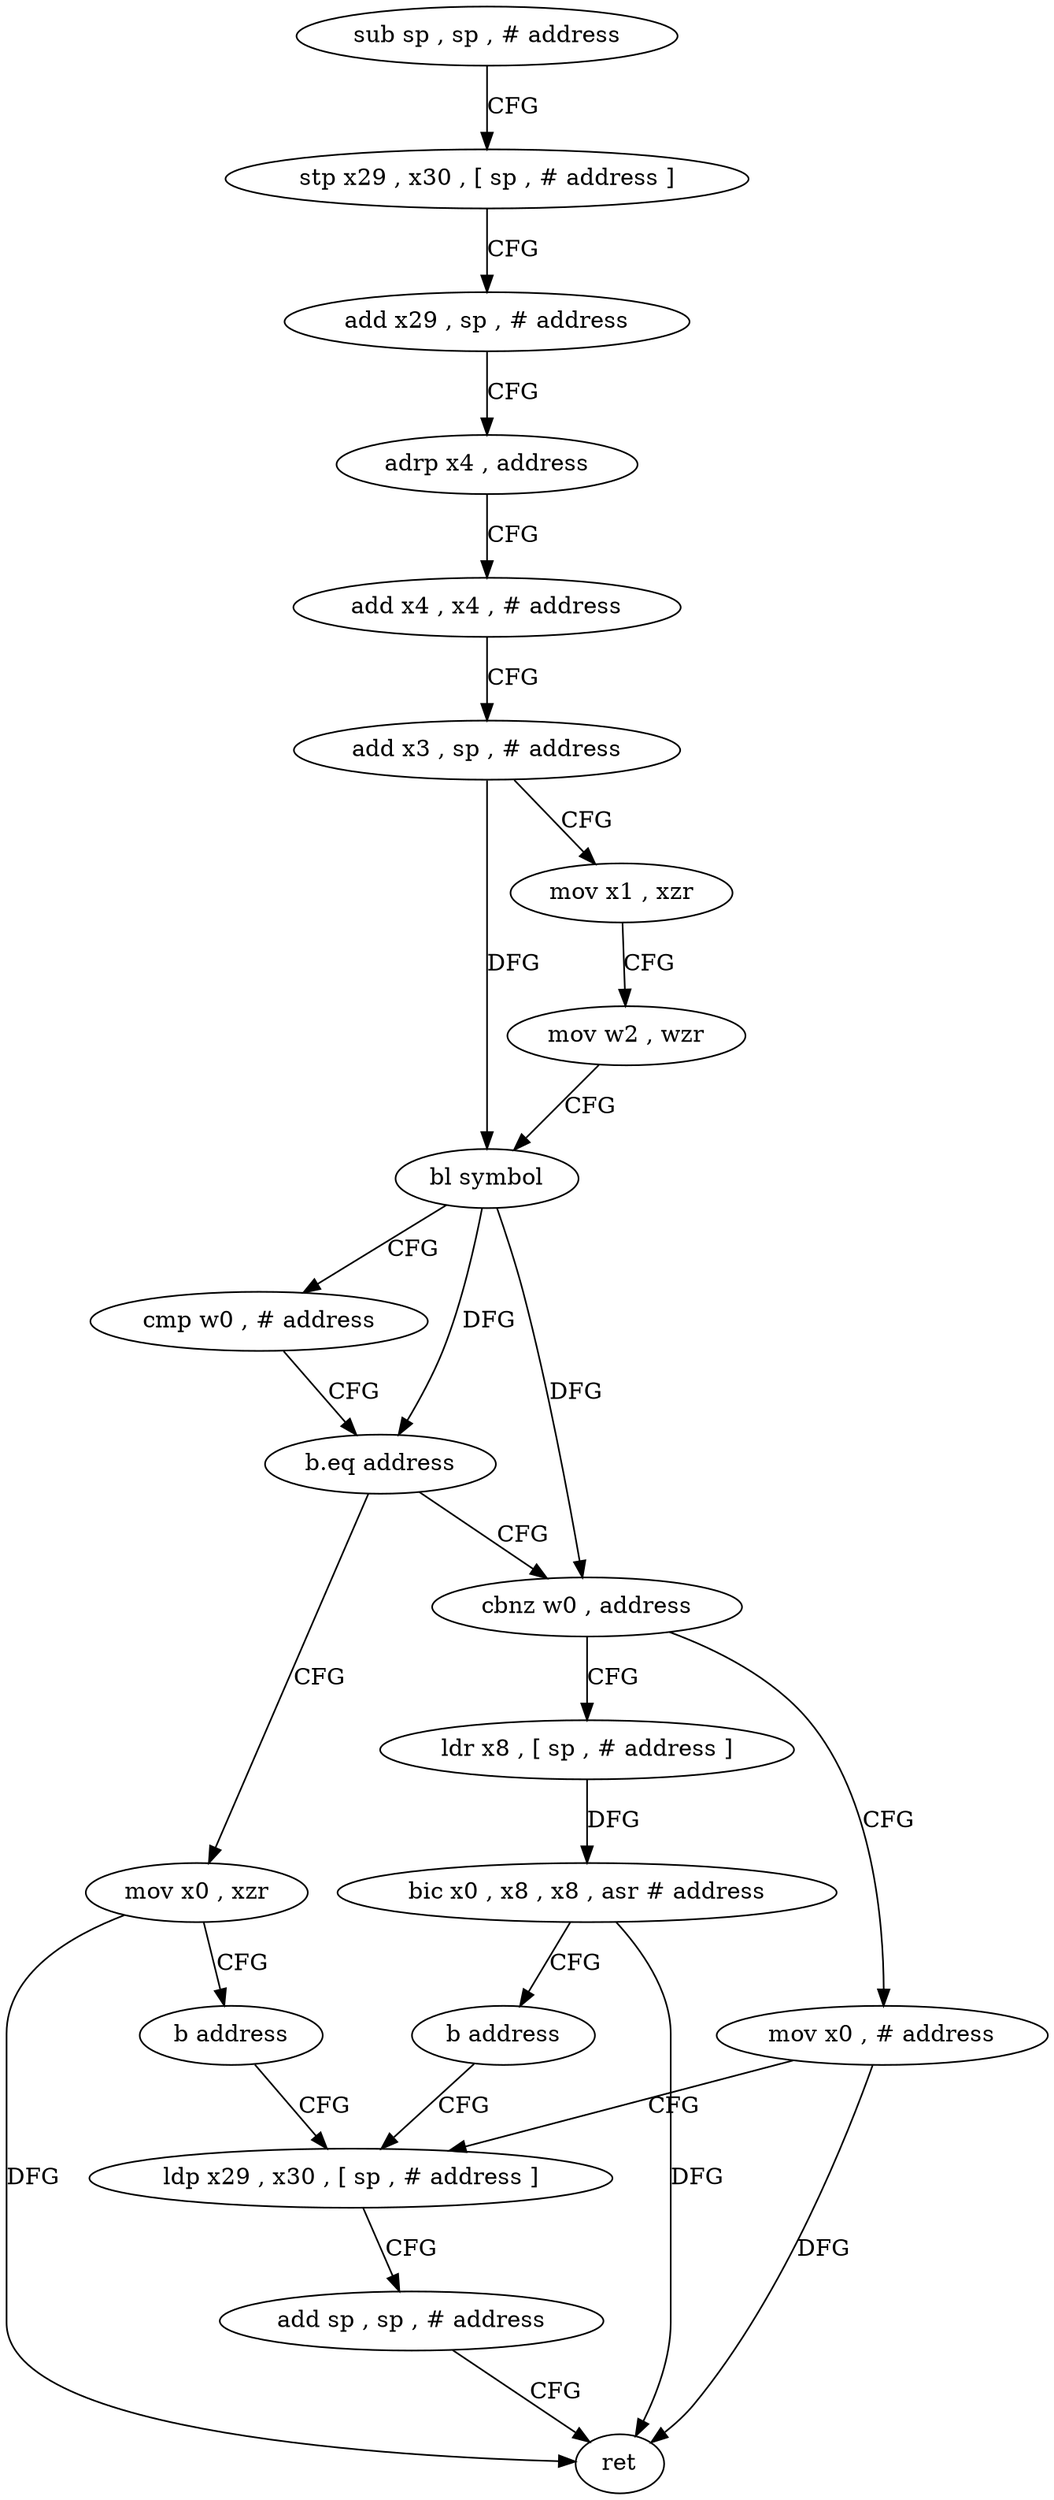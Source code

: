 digraph "func" {
"4219408" [label = "sub sp , sp , # address" ]
"4219412" [label = "stp x29 , x30 , [ sp , # address ]" ]
"4219416" [label = "add x29 , sp , # address" ]
"4219420" [label = "adrp x4 , address" ]
"4219424" [label = "add x4 , x4 , # address" ]
"4219428" [label = "add x3 , sp , # address" ]
"4219432" [label = "mov x1 , xzr" ]
"4219436" [label = "mov w2 , wzr" ]
"4219440" [label = "bl symbol" ]
"4219444" [label = "cmp w0 , # address" ]
"4219448" [label = "b.eq address" ]
"4219468" [label = "mov x0 , xzr" ]
"4219452" [label = "cbnz w0 , address" ]
"4219472" [label = "b address" ]
"4219480" [label = "ldp x29 , x30 , [ sp , # address ]" ]
"4219476" [label = "mov x0 , # address" ]
"4219456" [label = "ldr x8 , [ sp , # address ]" ]
"4219484" [label = "add sp , sp , # address" ]
"4219488" [label = "ret" ]
"4219460" [label = "bic x0 , x8 , x8 , asr # address" ]
"4219464" [label = "b address" ]
"4219408" -> "4219412" [ label = "CFG" ]
"4219412" -> "4219416" [ label = "CFG" ]
"4219416" -> "4219420" [ label = "CFG" ]
"4219420" -> "4219424" [ label = "CFG" ]
"4219424" -> "4219428" [ label = "CFG" ]
"4219428" -> "4219432" [ label = "CFG" ]
"4219428" -> "4219440" [ label = "DFG" ]
"4219432" -> "4219436" [ label = "CFG" ]
"4219436" -> "4219440" [ label = "CFG" ]
"4219440" -> "4219444" [ label = "CFG" ]
"4219440" -> "4219448" [ label = "DFG" ]
"4219440" -> "4219452" [ label = "DFG" ]
"4219444" -> "4219448" [ label = "CFG" ]
"4219448" -> "4219468" [ label = "CFG" ]
"4219448" -> "4219452" [ label = "CFG" ]
"4219468" -> "4219472" [ label = "CFG" ]
"4219468" -> "4219488" [ label = "DFG" ]
"4219452" -> "4219476" [ label = "CFG" ]
"4219452" -> "4219456" [ label = "CFG" ]
"4219472" -> "4219480" [ label = "CFG" ]
"4219480" -> "4219484" [ label = "CFG" ]
"4219476" -> "4219480" [ label = "CFG" ]
"4219476" -> "4219488" [ label = "DFG" ]
"4219456" -> "4219460" [ label = "DFG" ]
"4219484" -> "4219488" [ label = "CFG" ]
"4219460" -> "4219464" [ label = "CFG" ]
"4219460" -> "4219488" [ label = "DFG" ]
"4219464" -> "4219480" [ label = "CFG" ]
}
